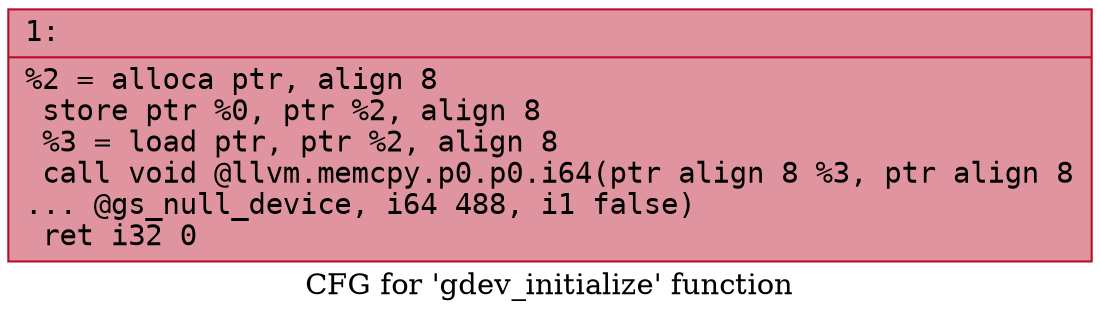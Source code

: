 digraph "CFG for 'gdev_initialize' function" {
	label="CFG for 'gdev_initialize' function";

	Node0x600001eecdc0 [shape=record,color="#b70d28ff", style=filled, fillcolor="#b70d2870" fontname="Courier",label="{1:\l|  %2 = alloca ptr, align 8\l  store ptr %0, ptr %2, align 8\l  %3 = load ptr, ptr %2, align 8\l  call void @llvm.memcpy.p0.p0.i64(ptr align 8 %3, ptr align 8\l... @gs_null_device, i64 488, i1 false)\l  ret i32 0\l}"];
}
